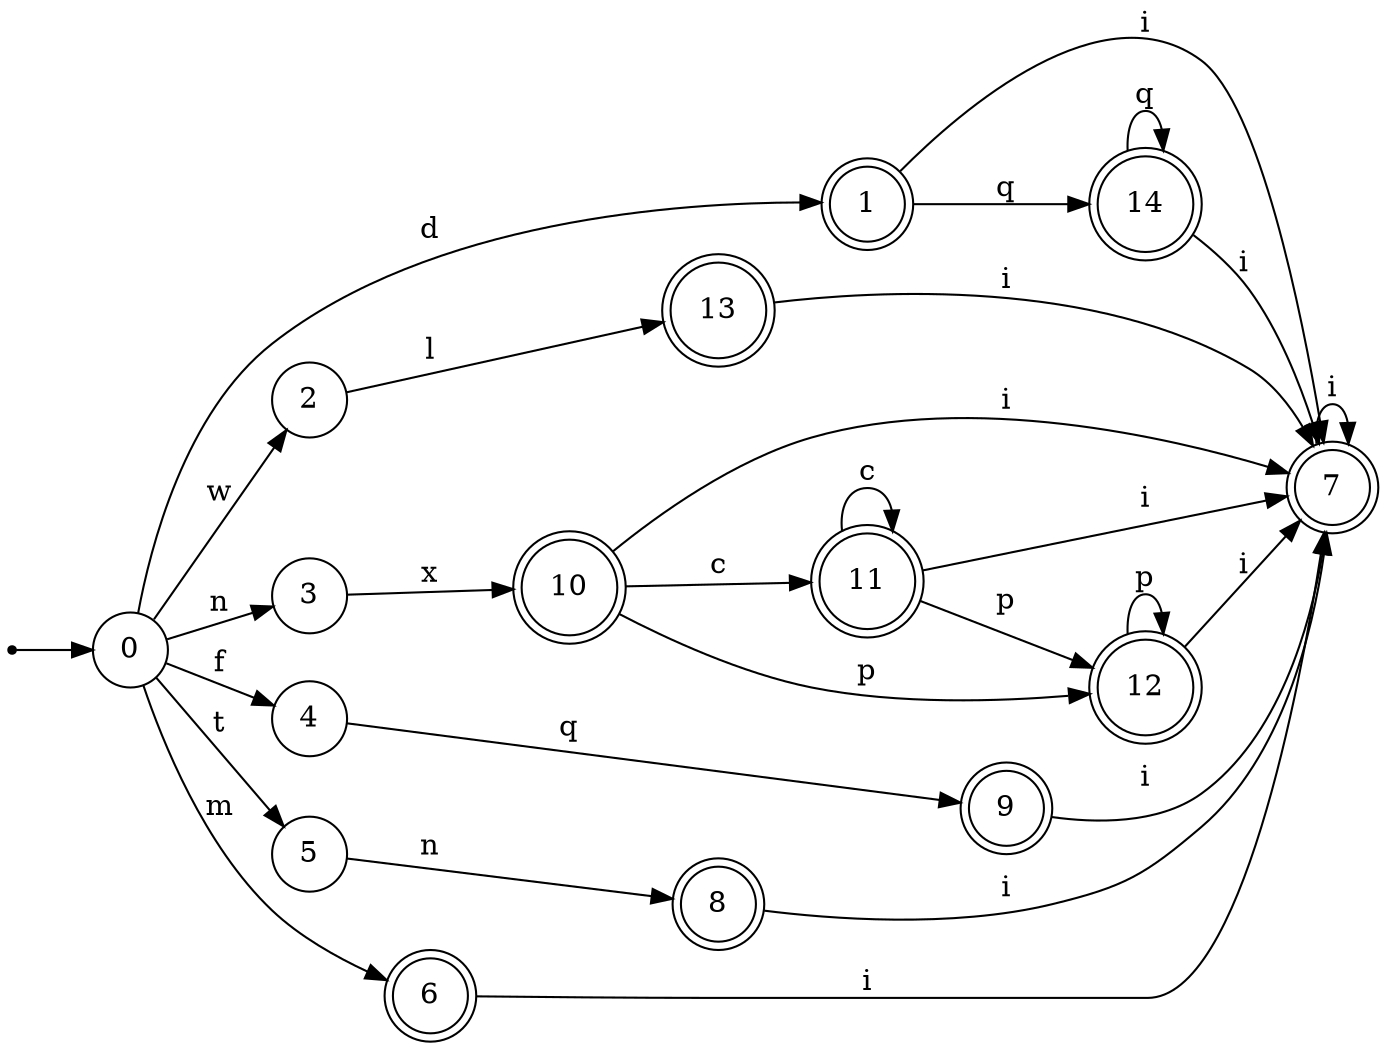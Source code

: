 digraph finite_state_machine {
rankdir=LR;
size="20,20";
node [shape = point]; "dummy0"
node [shape = circle]; "0";
"dummy0" -> "0";
node [shape = doublecircle]; "1";node [shape = circle]; "2";
node [shape = circle]; "3";
node [shape = circle]; "4";
node [shape = circle]; "5";
node [shape = doublecircle]; "6";node [shape = doublecircle]; "7";node [shape = doublecircle]; "8";node [shape = doublecircle]; "9";node [shape = doublecircle]; "10";node [shape = doublecircle]; "11";node [shape = doublecircle]; "12";node [shape = doublecircle]; "13";node [shape = doublecircle]; "14";"0" -> "1" [label = "d"];
 "0" -> "2" [label = "w"];
 "0" -> "3" [label = "n"];
 "0" -> "4" [label = "f"];
 "0" -> "5" [label = "t"];
 "0" -> "6" [label = "m"];
 "6" -> "7" [label = "i"];
 "7" -> "7" [label = "i"];
 "5" -> "8" [label = "n"];
 "8" -> "7" [label = "i"];
 "4" -> "9" [label = "q"];
 "9" -> "7" [label = "i"];
 "3" -> "10" [label = "x"];
 "10" -> "11" [label = "c"];
 "10" -> "12" [label = "p"];
 "10" -> "7" [label = "i"];
 "12" -> "12" [label = "p"];
 "12" -> "7" [label = "i"];
 "11" -> "11" [label = "c"];
 "11" -> "12" [label = "p"];
 "11" -> "7" [label = "i"];
 "2" -> "13" [label = "l"];
 "13" -> "7" [label = "i"];
 "1" -> "14" [label = "q"];
 "1" -> "7" [label = "i"];
 "14" -> "14" [label = "q"];
 "14" -> "7" [label = "i"];
 }

